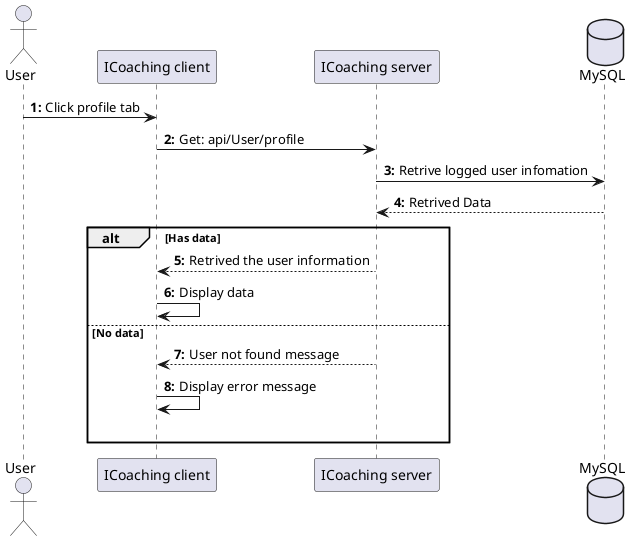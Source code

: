 @startuml Profile

actor User as user
participant "ICoaching client" as client
participant "ICoaching server" as server 
database "MySQL" as db

autonumber "<b>0:"

user -> client : Click profile tab 
client -> server : Get: api/User/profile
server -> db : Retrive logged user infomation
db --> server : Retrived Data

alt Has data
    server --> client : Retrived the user information
    client -> client : Display data

else No data
    server --> client : User not found message
    client -> client : Display error message 
    |||
end 
@enduml